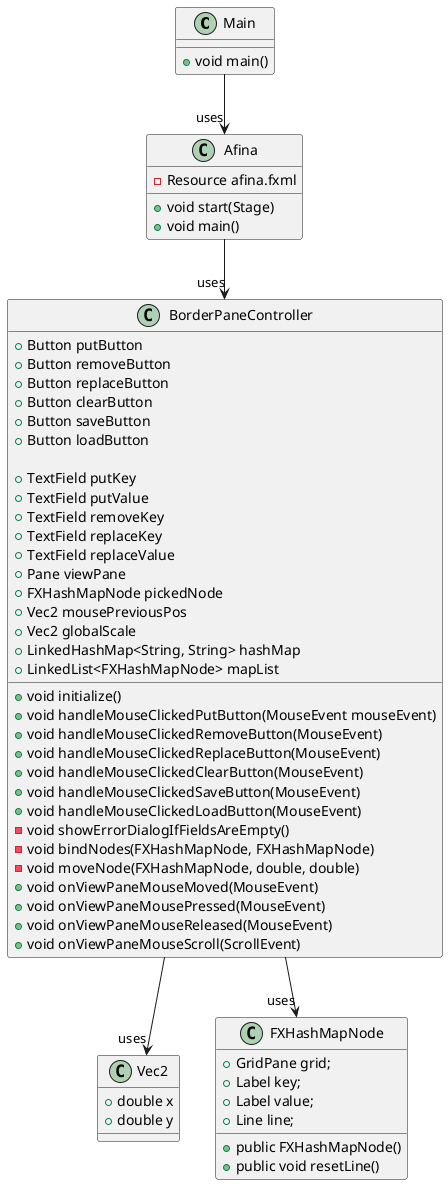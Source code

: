 @startuml

class Main {
    +void main()
}

class Afina {
    -Resource afina.fxml
    +void start(Stage)
    +void main()
}

class Vec2 {
    +double x
    +double y
}

class FXHashMapNode {
    +GridPane grid;
    +Label key;
    +Label value;
    +Line line;

    +public FXHashMapNode()
    +public void resetLine()
}

class BorderPaneController {
    +Button putButton
    +Button removeButton
    +Button replaceButton
    +Button clearButton
    +Button saveButton
    +Button loadButton

    +TextField putKey
    +TextField putValue
    +TextField removeKey
    +TextField replaceKey
    +TextField replaceValue
    +Pane viewPane
    +FXHashMapNode pickedNode
    +Vec2 mousePreviousPos
    +Vec2 globalScale
    +LinkedHashMap<String, String> hashMap
    +LinkedList<FXHashMapNode> mapList

    +void initialize()
    +void handleMouseClickedPutButton(MouseEvent mouseEvent)
    +void handleMouseClickedRemoveButton(MouseEvent)
    +void handleMouseClickedReplaceButton(MouseEvent)
    +void handleMouseClickedClearButton(MouseEvent)
    +void handleMouseClickedSaveButton(MouseEvent)
    +void handleMouseClickedLoadButton(MouseEvent)
    -void showErrorDialogIfFieldsAreEmpty()
    -void bindNodes(FXHashMapNode, FXHashMapNode)
    -void moveNode(FXHashMapNode, double, double)
    +void onViewPaneMouseMoved(MouseEvent)
    +void onViewPaneMousePressed(MouseEvent)
    +void onViewPaneMouseReleased(MouseEvent)
    +void onViewPaneMouseScroll(ScrollEvent)
}

Main --> "uses" Afina
Afina --> "uses" BorderPaneController
BorderPaneController --> "uses" FXHashMapNode
BorderPaneController --> "uses" Vec2


@enduml